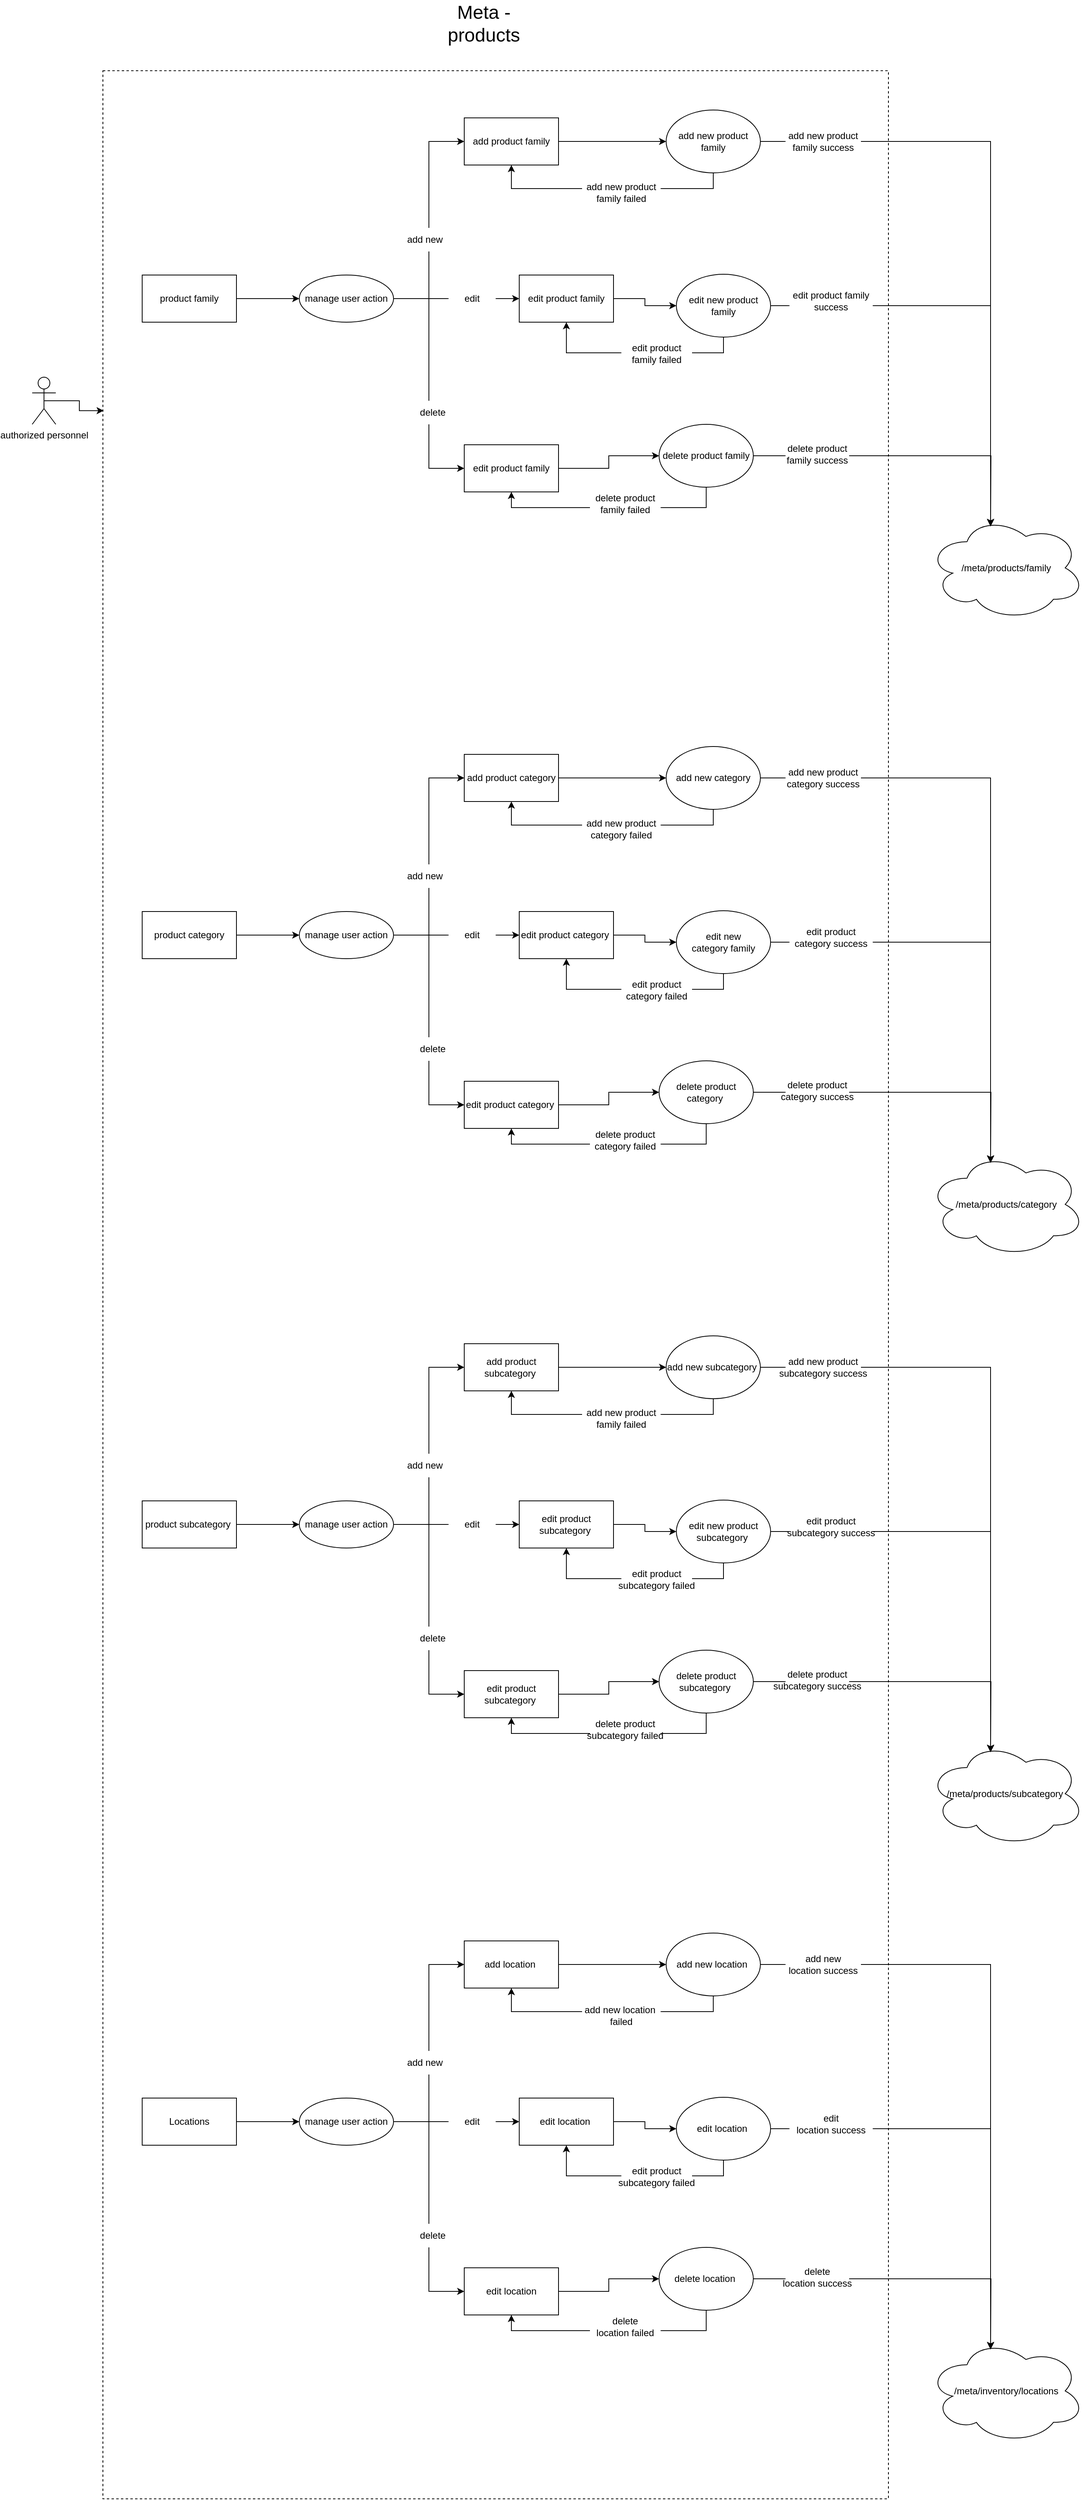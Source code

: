 <mxfile version="16.5.2" type="device"><diagram id="ChtHEqtepE0yJl1xzzos" name="Page-1"><mxGraphModel dx="2844" dy="1524" grid="1" gridSize="10" guides="1" tooltips="1" connect="1" arrows="1" fold="1" page="1" pageScale="1" pageWidth="827" pageHeight="1169" math="0" shadow="0"><root><mxCell id="0"/><mxCell id="1" parent="0"/><mxCell id="aQJ3P9uqfTVVF9M9KCyF-3" value="" style="rounded=0;whiteSpace=wrap;html=1;fontSize=24;fillColor=none;dashed=1;strokeWidth=1;" parent="1" vertex="1"><mxGeometry x="150" y="160" width="1000" height="3090" as="geometry"/></mxCell><mxCell id="aQJ3P9uqfTVVF9M9KCyF-136" style="edgeStyle=orthogonalEdgeStyle;rounded=0;orthogonalLoop=1;jettySize=auto;html=1;exitX=0.5;exitY=0.5;exitDx=0;exitDy=0;exitPerimeter=0;entryX=0.001;entryY=0.14;entryDx=0;entryDy=0;entryPerimeter=0;" parent="1" source="aQJ3P9uqfTVVF9M9KCyF-1" target="aQJ3P9uqfTVVF9M9KCyF-3" edge="1"><mxGeometry relative="1" as="geometry"/></mxCell><mxCell id="aQJ3P9uqfTVVF9M9KCyF-1" value="authorized personnel" style="shape=umlActor;verticalLabelPosition=bottom;verticalAlign=top;html=1;outlineConnect=0;" parent="1" vertex="1"><mxGeometry x="60" y="550" width="30" height="60" as="geometry"/></mxCell><mxCell id="aQJ3P9uqfTVVF9M9KCyF-4" value="&lt;span style=&quot;font-size: 24px&quot;&gt;Meta - products&lt;/span&gt;" style="text;html=1;strokeColor=none;fillColor=none;align=center;verticalAlign=middle;whiteSpace=wrap;rounded=0;" parent="1" vertex="1"><mxGeometry x="580" y="70" width="110" height="60" as="geometry"/></mxCell><mxCell id="aQJ3P9uqfTVVF9M9KCyF-8" value="" style="edgeStyle=orthogonalEdgeStyle;rounded=0;orthogonalLoop=1;jettySize=auto;html=1;" parent="1" source="aQJ3P9uqfTVVF9M9KCyF-6" target="aQJ3P9uqfTVVF9M9KCyF-7" edge="1"><mxGeometry relative="1" as="geometry"/></mxCell><UserObject label="product family" link="https://www.figma.com/file/XdNRMFviM6Qimf44kvHaDL/MIDL?node-id=206%3A5" id="aQJ3P9uqfTVVF9M9KCyF-6"><mxCell style="rounded=0;whiteSpace=wrap;html=1;" parent="1" vertex="1"><mxGeometry x="200" y="420" width="120" height="60" as="geometry"/></mxCell></UserObject><mxCell id="aQJ3P9uqfTVVF9M9KCyF-10" style="edgeStyle=orthogonalEdgeStyle;rounded=0;orthogonalLoop=1;jettySize=auto;html=1;exitX=1;exitY=0.5;exitDx=0;exitDy=0;entryX=0;entryY=0.5;entryDx=0;entryDy=0;" parent="1" source="aQJ3P9uqfTVVF9M9KCyF-7" target="aQJ3P9uqfTVVF9M9KCyF-9" edge="1"><mxGeometry relative="1" as="geometry"/></mxCell><mxCell id="aQJ3P9uqfTVVF9M9KCyF-12" style="edgeStyle=orthogonalEdgeStyle;rounded=0;orthogonalLoop=1;jettySize=auto;html=1;exitX=1;exitY=0.5;exitDx=0;exitDy=0;startArrow=none;" parent="1" source="aQJ3P9uqfTVVF9M9KCyF-17" target="aQJ3P9uqfTVVF9M9KCyF-11" edge="1"><mxGeometry relative="1" as="geometry"/></mxCell><mxCell id="aQJ3P9uqfTVVF9M9KCyF-14" style="edgeStyle=orthogonalEdgeStyle;rounded=0;orthogonalLoop=1;jettySize=auto;html=1;exitX=1;exitY=0.5;exitDx=0;exitDy=0;entryX=0;entryY=0.5;entryDx=0;entryDy=0;" parent="1" source="aQJ3P9uqfTVVF9M9KCyF-7" target="aQJ3P9uqfTVVF9M9KCyF-13" edge="1"><mxGeometry relative="1" as="geometry"/></mxCell><mxCell id="aQJ3P9uqfTVVF9M9KCyF-7" value="manage user action" style="ellipse;whiteSpace=wrap;html=1;rounded=0;" parent="1" vertex="1"><mxGeometry x="400" y="420" width="120" height="60" as="geometry"/></mxCell><mxCell id="aQJ3P9uqfTVVF9M9KCyF-30" style="edgeStyle=orthogonalEdgeStyle;rounded=0;orthogonalLoop=1;jettySize=auto;html=1;exitX=1;exitY=0.5;exitDx=0;exitDy=0;" parent="1" source="aQJ3P9uqfTVVF9M9KCyF-9" target="aQJ3P9uqfTVVF9M9KCyF-19" edge="1"><mxGeometry relative="1" as="geometry"/></mxCell><mxCell id="aQJ3P9uqfTVVF9M9KCyF-9" value="add product family" style="rounded=0;whiteSpace=wrap;html=1;" parent="1" vertex="1"><mxGeometry x="610" y="220" width="120" height="60" as="geometry"/></mxCell><mxCell id="aQJ3P9uqfTVVF9M9KCyF-36" style="edgeStyle=orthogonalEdgeStyle;rounded=0;orthogonalLoop=1;jettySize=auto;html=1;exitX=1;exitY=0.5;exitDx=0;exitDy=0;" parent="1" source="aQJ3P9uqfTVVF9M9KCyF-11" target="aQJ3P9uqfTVVF9M9KCyF-23" edge="1"><mxGeometry relative="1" as="geometry"/></mxCell><mxCell id="aQJ3P9uqfTVVF9M9KCyF-11" value="edit product family" style="rounded=0;whiteSpace=wrap;html=1;" parent="1" vertex="1"><mxGeometry x="680" y="420" width="120" height="60" as="geometry"/></mxCell><mxCell id="aQJ3P9uqfTVVF9M9KCyF-37" style="edgeStyle=orthogonalEdgeStyle;rounded=0;orthogonalLoop=1;jettySize=auto;html=1;exitX=1;exitY=0.5;exitDx=0;exitDy=0;" parent="1" source="aQJ3P9uqfTVVF9M9KCyF-13" target="aQJ3P9uqfTVVF9M9KCyF-26" edge="1"><mxGeometry relative="1" as="geometry"/></mxCell><mxCell id="aQJ3P9uqfTVVF9M9KCyF-13" value="edit product family" style="rounded=0;whiteSpace=wrap;html=1;" parent="1" vertex="1"><mxGeometry x="610" y="636" width="120" height="60" as="geometry"/></mxCell><mxCell id="aQJ3P9uqfTVVF9M9KCyF-15" value="add new" style="text;html=1;strokeColor=none;fillColor=default;align=center;verticalAlign=middle;whiteSpace=wrap;rounded=0;" parent="1" vertex="1"><mxGeometry x="530" y="360" width="60" height="30" as="geometry"/></mxCell><mxCell id="aQJ3P9uqfTVVF9M9KCyF-31" style="edgeStyle=orthogonalEdgeStyle;rounded=0;orthogonalLoop=1;jettySize=auto;html=1;exitX=0.5;exitY=1;exitDx=0;exitDy=0;entryX=0.5;entryY=1;entryDx=0;entryDy=0;" parent="1" source="aQJ3P9uqfTVVF9M9KCyF-19" target="aQJ3P9uqfTVVF9M9KCyF-9" edge="1"><mxGeometry relative="1" as="geometry"/></mxCell><mxCell id="aQJ3P9uqfTVVF9M9KCyF-18" value="delete" style="text;html=1;strokeColor=none;fillColor=default;align=center;verticalAlign=middle;whiteSpace=wrap;rounded=0;" parent="1" vertex="1"><mxGeometry x="540" y="580" width="60" height="30" as="geometry"/></mxCell><mxCell id="aQJ3P9uqfTVVF9M9KCyF-33" style="edgeStyle=orthogonalEdgeStyle;rounded=0;orthogonalLoop=1;jettySize=auto;html=1;exitX=1;exitY=0.5;exitDx=0;exitDy=0;entryX=0.4;entryY=0.1;entryDx=0;entryDy=0;entryPerimeter=0;" parent="1" source="aQJ3P9uqfTVVF9M9KCyF-19" target="aQJ3P9uqfTVVF9M9KCyF-20" edge="1"><mxGeometry relative="1" as="geometry"/></mxCell><mxCell id="aQJ3P9uqfTVVF9M9KCyF-19" value="add new product family" style="ellipse;whiteSpace=wrap;html=1;" parent="1" vertex="1"><mxGeometry x="867" y="210" width="120" height="80" as="geometry"/></mxCell><mxCell id="aQJ3P9uqfTVVF9M9KCyF-20" value="/meta/products/family" style="ellipse;shape=cloud;whiteSpace=wrap;html=1;" parent="1" vertex="1"><mxGeometry x="1200" y="726" width="200" height="133.33" as="geometry"/></mxCell><mxCell id="aQJ3P9uqfTVVF9M9KCyF-21" value="add new product family success" style="text;html=1;strokeColor=none;fillColor=default;align=center;verticalAlign=middle;whiteSpace=wrap;rounded=0;" parent="1" vertex="1"><mxGeometry x="1019" y="235" width="96" height="30" as="geometry"/></mxCell><mxCell id="aQJ3P9uqfTVVF9M9KCyF-22" value="add new product family failed" style="text;html=1;strokeColor=none;fillColor=default;align=center;verticalAlign=middle;whiteSpace=wrap;rounded=0;" parent="1" vertex="1"><mxGeometry x="760" y="300" width="100" height="30" as="geometry"/></mxCell><mxCell id="aQJ3P9uqfTVVF9M9KCyF-34" style="edgeStyle=orthogonalEdgeStyle;rounded=0;orthogonalLoop=1;jettySize=auto;html=1;exitX=1;exitY=0.5;exitDx=0;exitDy=0;entryX=0.4;entryY=0.1;entryDx=0;entryDy=0;entryPerimeter=0;" parent="1" source="aQJ3P9uqfTVVF9M9KCyF-23" target="aQJ3P9uqfTVVF9M9KCyF-20" edge="1"><mxGeometry relative="1" as="geometry"/></mxCell><mxCell id="aQJ3P9uqfTVVF9M9KCyF-38" style="edgeStyle=orthogonalEdgeStyle;rounded=0;orthogonalLoop=1;jettySize=auto;html=1;exitX=0.5;exitY=1;exitDx=0;exitDy=0;entryX=0.5;entryY=1;entryDx=0;entryDy=0;" parent="1" source="aQJ3P9uqfTVVF9M9KCyF-23" target="aQJ3P9uqfTVVF9M9KCyF-11" edge="1"><mxGeometry relative="1" as="geometry"/></mxCell><mxCell id="aQJ3P9uqfTVVF9M9KCyF-23" value="edit new product family" style="ellipse;whiteSpace=wrap;html=1;" parent="1" vertex="1"><mxGeometry x="880" y="419" width="120" height="80" as="geometry"/></mxCell><mxCell id="aQJ3P9uqfTVVF9M9KCyF-24" value="edit product family failed" style="text;html=1;strokeColor=none;fillColor=default;align=center;verticalAlign=middle;whiteSpace=wrap;rounded=0;" parent="1" vertex="1"><mxGeometry x="810" y="505" width="90" height="30" as="geometry"/></mxCell><mxCell id="aQJ3P9uqfTVVF9M9KCyF-25" value="edit product family success" style="text;html=1;strokeColor=none;fillColor=default;align=center;verticalAlign=middle;whiteSpace=wrap;rounded=0;" parent="1" vertex="1"><mxGeometry x="1024" y="438" width="106" height="30" as="geometry"/></mxCell><mxCell id="aQJ3P9uqfTVVF9M9KCyF-35" style="edgeStyle=orthogonalEdgeStyle;rounded=0;orthogonalLoop=1;jettySize=auto;html=1;exitX=1;exitY=0.5;exitDx=0;exitDy=0;" parent="1" source="aQJ3P9uqfTVVF9M9KCyF-26" edge="1"><mxGeometry relative="1" as="geometry"><mxPoint x="1280" y="740" as="targetPoint"/></mxGeometry></mxCell><mxCell id="aQJ3P9uqfTVVF9M9KCyF-39" style="edgeStyle=orthogonalEdgeStyle;rounded=0;orthogonalLoop=1;jettySize=auto;html=1;exitX=0.5;exitY=1;exitDx=0;exitDy=0;entryX=0.5;entryY=1;entryDx=0;entryDy=0;" parent="1" source="aQJ3P9uqfTVVF9M9KCyF-26" target="aQJ3P9uqfTVVF9M9KCyF-13" edge="1"><mxGeometry relative="1" as="geometry"/></mxCell><mxCell id="aQJ3P9uqfTVVF9M9KCyF-26" value="delete product family" style="ellipse;whiteSpace=wrap;html=1;" parent="1" vertex="1"><mxGeometry x="858" y="610" width="120" height="80" as="geometry"/></mxCell><mxCell id="aQJ3P9uqfTVVF9M9KCyF-27" value="delete product family failed" style="text;html=1;strokeColor=none;fillColor=default;align=center;verticalAlign=middle;whiteSpace=wrap;rounded=0;" parent="1" vertex="1"><mxGeometry x="770" y="696" width="90" height="30" as="geometry"/></mxCell><mxCell id="aQJ3P9uqfTVVF9M9KCyF-28" value="delete product family success" style="text;html=1;strokeColor=none;fillColor=default;align=center;verticalAlign=middle;whiteSpace=wrap;rounded=0;" parent="1" vertex="1"><mxGeometry x="1019" y="633" width="81" height="30" as="geometry"/></mxCell><mxCell id="aQJ3P9uqfTVVF9M9KCyF-17" value="edit" style="text;html=1;strokeColor=none;fillColor=default;align=center;verticalAlign=middle;whiteSpace=wrap;rounded=0;" parent="1" vertex="1"><mxGeometry x="590" y="435" width="60" height="30" as="geometry"/></mxCell><mxCell id="aQJ3P9uqfTVVF9M9KCyF-29" value="" style="edgeStyle=orthogonalEdgeStyle;rounded=0;orthogonalLoop=1;jettySize=auto;html=1;exitX=1;exitY=0.5;exitDx=0;exitDy=0;endArrow=none;" parent="1" source="aQJ3P9uqfTVVF9M9KCyF-7" target="aQJ3P9uqfTVVF9M9KCyF-17" edge="1"><mxGeometry relative="1" as="geometry"><mxPoint x="520.0" y="450" as="sourcePoint"/><mxPoint x="680" y="450" as="targetPoint"/></mxGeometry></mxCell><mxCell id="aQJ3P9uqfTVVF9M9KCyF-40" value="" style="edgeStyle=orthogonalEdgeStyle;rounded=0;orthogonalLoop=1;jettySize=auto;html=1;" parent="1" source="aQJ3P9uqfTVVF9M9KCyF-41" target="aQJ3P9uqfTVVF9M9KCyF-45" edge="1"><mxGeometry relative="1" as="geometry"/></mxCell><UserObject label="product category" link="https://www.figma.com/file/XdNRMFviM6Qimf44kvHaDL/MIDL?node-id=206%3A5" id="aQJ3P9uqfTVVF9M9KCyF-41"><mxCell style="rounded=0;whiteSpace=wrap;html=1;" parent="1" vertex="1"><mxGeometry x="200" y="1230" width="120" height="60" as="geometry"/></mxCell></UserObject><mxCell id="aQJ3P9uqfTVVF9M9KCyF-42" style="edgeStyle=orthogonalEdgeStyle;rounded=0;orthogonalLoop=1;jettySize=auto;html=1;exitX=1;exitY=0.5;exitDx=0;exitDy=0;entryX=0;entryY=0.5;entryDx=0;entryDy=0;" parent="1" source="aQJ3P9uqfTVVF9M9KCyF-45" target="aQJ3P9uqfTVVF9M9KCyF-47" edge="1"><mxGeometry relative="1" as="geometry"/></mxCell><mxCell id="aQJ3P9uqfTVVF9M9KCyF-43" style="edgeStyle=orthogonalEdgeStyle;rounded=0;orthogonalLoop=1;jettySize=auto;html=1;exitX=1;exitY=0.5;exitDx=0;exitDy=0;startArrow=none;" parent="1" source="aQJ3P9uqfTVVF9M9KCyF-70" target="aQJ3P9uqfTVVF9M9KCyF-49" edge="1"><mxGeometry relative="1" as="geometry"/></mxCell><mxCell id="aQJ3P9uqfTVVF9M9KCyF-44" style="edgeStyle=orthogonalEdgeStyle;rounded=0;orthogonalLoop=1;jettySize=auto;html=1;exitX=1;exitY=0.5;exitDx=0;exitDy=0;entryX=0;entryY=0.5;entryDx=0;entryDy=0;" parent="1" source="aQJ3P9uqfTVVF9M9KCyF-45" target="aQJ3P9uqfTVVF9M9KCyF-51" edge="1"><mxGeometry relative="1" as="geometry"/></mxCell><mxCell id="aQJ3P9uqfTVVF9M9KCyF-45" value="manage user action" style="ellipse;whiteSpace=wrap;html=1;rounded=0;" parent="1" vertex="1"><mxGeometry x="400" y="1230" width="120" height="60" as="geometry"/></mxCell><mxCell id="aQJ3P9uqfTVVF9M9KCyF-46" style="edgeStyle=orthogonalEdgeStyle;rounded=0;orthogonalLoop=1;jettySize=auto;html=1;exitX=1;exitY=0.5;exitDx=0;exitDy=0;" parent="1" source="aQJ3P9uqfTVVF9M9KCyF-47" target="aQJ3P9uqfTVVF9M9KCyF-56" edge="1"><mxGeometry relative="1" as="geometry"/></mxCell><mxCell id="aQJ3P9uqfTVVF9M9KCyF-47" value="add product category" style="rounded=0;whiteSpace=wrap;html=1;" parent="1" vertex="1"><mxGeometry x="610" y="1030" width="120" height="60" as="geometry"/></mxCell><mxCell id="aQJ3P9uqfTVVF9M9KCyF-48" style="edgeStyle=orthogonalEdgeStyle;rounded=0;orthogonalLoop=1;jettySize=auto;html=1;exitX=1;exitY=0.5;exitDx=0;exitDy=0;" parent="1" source="aQJ3P9uqfTVVF9M9KCyF-49" target="aQJ3P9uqfTVVF9M9KCyF-62" edge="1"><mxGeometry relative="1" as="geometry"/></mxCell><mxCell id="aQJ3P9uqfTVVF9M9KCyF-49" value="edit product category&amp;nbsp;" style="rounded=0;whiteSpace=wrap;html=1;" parent="1" vertex="1"><mxGeometry x="680" y="1230" width="120" height="60" as="geometry"/></mxCell><mxCell id="aQJ3P9uqfTVVF9M9KCyF-50" style="edgeStyle=orthogonalEdgeStyle;rounded=0;orthogonalLoop=1;jettySize=auto;html=1;exitX=1;exitY=0.5;exitDx=0;exitDy=0;" parent="1" source="aQJ3P9uqfTVVF9M9KCyF-51" target="aQJ3P9uqfTVVF9M9KCyF-67" edge="1"><mxGeometry relative="1" as="geometry"/></mxCell><mxCell id="aQJ3P9uqfTVVF9M9KCyF-51" value="edit product category&amp;nbsp;" style="rounded=0;whiteSpace=wrap;html=1;" parent="1" vertex="1"><mxGeometry x="610" y="1446" width="120" height="60" as="geometry"/></mxCell><mxCell id="aQJ3P9uqfTVVF9M9KCyF-52" value="add new" style="text;html=1;strokeColor=none;fillColor=default;align=center;verticalAlign=middle;whiteSpace=wrap;rounded=0;" parent="1" vertex="1"><mxGeometry x="530" y="1170" width="60" height="30" as="geometry"/></mxCell><mxCell id="aQJ3P9uqfTVVF9M9KCyF-53" style="edgeStyle=orthogonalEdgeStyle;rounded=0;orthogonalLoop=1;jettySize=auto;html=1;exitX=0.5;exitY=1;exitDx=0;exitDy=0;entryX=0.5;entryY=1;entryDx=0;entryDy=0;" parent="1" source="aQJ3P9uqfTVVF9M9KCyF-56" target="aQJ3P9uqfTVVF9M9KCyF-47" edge="1"><mxGeometry relative="1" as="geometry"/></mxCell><mxCell id="aQJ3P9uqfTVVF9M9KCyF-54" value="delete" style="text;html=1;strokeColor=none;fillColor=default;align=center;verticalAlign=middle;whiteSpace=wrap;rounded=0;" parent="1" vertex="1"><mxGeometry x="540" y="1390" width="60" height="30" as="geometry"/></mxCell><mxCell id="aQJ3P9uqfTVVF9M9KCyF-55" style="edgeStyle=orthogonalEdgeStyle;rounded=0;orthogonalLoop=1;jettySize=auto;html=1;exitX=1;exitY=0.5;exitDx=0;exitDy=0;entryX=0.4;entryY=0.1;entryDx=0;entryDy=0;entryPerimeter=0;" parent="1" source="aQJ3P9uqfTVVF9M9KCyF-56" target="aQJ3P9uqfTVVF9M9KCyF-57" edge="1"><mxGeometry relative="1" as="geometry"/></mxCell><mxCell id="aQJ3P9uqfTVVF9M9KCyF-56" value="add new category" style="ellipse;whiteSpace=wrap;html=1;" parent="1" vertex="1"><mxGeometry x="867" y="1020" width="120" height="80" as="geometry"/></mxCell><mxCell id="aQJ3P9uqfTVVF9M9KCyF-57" value="/meta/products/category" style="ellipse;shape=cloud;whiteSpace=wrap;html=1;" parent="1" vertex="1"><mxGeometry x="1200" y="1536" width="200" height="133.33" as="geometry"/></mxCell><mxCell id="aQJ3P9uqfTVVF9M9KCyF-58" value="add new product category success" style="text;html=1;strokeColor=none;fillColor=default;align=center;verticalAlign=middle;whiteSpace=wrap;rounded=0;" parent="1" vertex="1"><mxGeometry x="1019" y="1045" width="96" height="30" as="geometry"/></mxCell><mxCell id="aQJ3P9uqfTVVF9M9KCyF-59" value="add new product category failed" style="text;html=1;strokeColor=none;fillColor=default;align=center;verticalAlign=middle;whiteSpace=wrap;rounded=0;" parent="1" vertex="1"><mxGeometry x="760" y="1110" width="100" height="30" as="geometry"/></mxCell><mxCell id="aQJ3P9uqfTVVF9M9KCyF-60" style="edgeStyle=orthogonalEdgeStyle;rounded=0;orthogonalLoop=1;jettySize=auto;html=1;exitX=1;exitY=0.5;exitDx=0;exitDy=0;entryX=0.4;entryY=0.1;entryDx=0;entryDy=0;entryPerimeter=0;" parent="1" source="aQJ3P9uqfTVVF9M9KCyF-62" target="aQJ3P9uqfTVVF9M9KCyF-57" edge="1"><mxGeometry relative="1" as="geometry"/></mxCell><mxCell id="aQJ3P9uqfTVVF9M9KCyF-61" style="edgeStyle=orthogonalEdgeStyle;rounded=0;orthogonalLoop=1;jettySize=auto;html=1;exitX=0.5;exitY=1;exitDx=0;exitDy=0;entryX=0.5;entryY=1;entryDx=0;entryDy=0;" parent="1" source="aQJ3P9uqfTVVF9M9KCyF-62" target="aQJ3P9uqfTVVF9M9KCyF-49" edge="1"><mxGeometry relative="1" as="geometry"/></mxCell><mxCell id="aQJ3P9uqfTVVF9M9KCyF-62" value="edit new category&amp;nbsp;family" style="ellipse;whiteSpace=wrap;html=1;" parent="1" vertex="1"><mxGeometry x="880" y="1229" width="120" height="80" as="geometry"/></mxCell><mxCell id="aQJ3P9uqfTVVF9M9KCyF-63" value="edit product category&amp;nbsp;failed" style="text;html=1;strokeColor=none;fillColor=default;align=center;verticalAlign=middle;whiteSpace=wrap;rounded=0;" parent="1" vertex="1"><mxGeometry x="810" y="1315" width="90" height="30" as="geometry"/></mxCell><mxCell id="aQJ3P9uqfTVVF9M9KCyF-64" value="edit product category&amp;nbsp;success" style="text;html=1;strokeColor=none;fillColor=default;align=center;verticalAlign=middle;whiteSpace=wrap;rounded=0;" parent="1" vertex="1"><mxGeometry x="1024" y="1248" width="106" height="30" as="geometry"/></mxCell><mxCell id="aQJ3P9uqfTVVF9M9KCyF-65" style="edgeStyle=orthogonalEdgeStyle;rounded=0;orthogonalLoop=1;jettySize=auto;html=1;exitX=1;exitY=0.5;exitDx=0;exitDy=0;" parent="1" source="aQJ3P9uqfTVVF9M9KCyF-67" edge="1"><mxGeometry relative="1" as="geometry"><mxPoint x="1280" y="1550" as="targetPoint"/></mxGeometry></mxCell><mxCell id="aQJ3P9uqfTVVF9M9KCyF-66" style="edgeStyle=orthogonalEdgeStyle;rounded=0;orthogonalLoop=1;jettySize=auto;html=1;exitX=0.5;exitY=1;exitDx=0;exitDy=0;entryX=0.5;entryY=1;entryDx=0;entryDy=0;" parent="1" source="aQJ3P9uqfTVVF9M9KCyF-67" target="aQJ3P9uqfTVVF9M9KCyF-51" edge="1"><mxGeometry relative="1" as="geometry"/></mxCell><mxCell id="aQJ3P9uqfTVVF9M9KCyF-67" value="delete product category&amp;nbsp;" style="ellipse;whiteSpace=wrap;html=1;" parent="1" vertex="1"><mxGeometry x="858" y="1420" width="120" height="80" as="geometry"/></mxCell><mxCell id="aQJ3P9uqfTVVF9M9KCyF-68" value="delete product category&amp;nbsp;failed" style="text;html=1;strokeColor=none;fillColor=default;align=center;verticalAlign=middle;whiteSpace=wrap;rounded=0;" parent="1" vertex="1"><mxGeometry x="770" y="1506" width="90" height="30" as="geometry"/></mxCell><mxCell id="aQJ3P9uqfTVVF9M9KCyF-69" value="delete product category&amp;nbsp;success" style="text;html=1;strokeColor=none;fillColor=default;align=center;verticalAlign=middle;whiteSpace=wrap;rounded=0;" parent="1" vertex="1"><mxGeometry x="1019" y="1443" width="81" height="30" as="geometry"/></mxCell><mxCell id="aQJ3P9uqfTVVF9M9KCyF-70" value="edit" style="text;html=1;strokeColor=none;fillColor=default;align=center;verticalAlign=middle;whiteSpace=wrap;rounded=0;" parent="1" vertex="1"><mxGeometry x="590" y="1245" width="60" height="30" as="geometry"/></mxCell><mxCell id="aQJ3P9uqfTVVF9M9KCyF-71" value="" style="edgeStyle=orthogonalEdgeStyle;rounded=0;orthogonalLoop=1;jettySize=auto;html=1;exitX=1;exitY=0.5;exitDx=0;exitDy=0;endArrow=none;" parent="1" source="aQJ3P9uqfTVVF9M9KCyF-45" target="aQJ3P9uqfTVVF9M9KCyF-70" edge="1"><mxGeometry relative="1" as="geometry"><mxPoint x="520.0" y="1260" as="sourcePoint"/><mxPoint x="680" y="1260" as="targetPoint"/></mxGeometry></mxCell><mxCell id="aQJ3P9uqfTVVF9M9KCyF-72" value="" style="edgeStyle=orthogonalEdgeStyle;rounded=0;orthogonalLoop=1;jettySize=auto;html=1;" parent="1" source="aQJ3P9uqfTVVF9M9KCyF-73" target="aQJ3P9uqfTVVF9M9KCyF-77" edge="1"><mxGeometry relative="1" as="geometry"/></mxCell><UserObject label="product subcategory&amp;nbsp;" link="https://www.figma.com/file/XdNRMFviM6Qimf44kvHaDL/MIDL?node-id=206%3A5" id="aQJ3P9uqfTVVF9M9KCyF-73"><mxCell style="rounded=0;whiteSpace=wrap;html=1;" parent="1" vertex="1"><mxGeometry x="200" y="1980" width="120" height="60" as="geometry"/></mxCell></UserObject><mxCell id="aQJ3P9uqfTVVF9M9KCyF-74" style="edgeStyle=orthogonalEdgeStyle;rounded=0;orthogonalLoop=1;jettySize=auto;html=1;exitX=1;exitY=0.5;exitDx=0;exitDy=0;entryX=0;entryY=0.5;entryDx=0;entryDy=0;" parent="1" source="aQJ3P9uqfTVVF9M9KCyF-77" target="aQJ3P9uqfTVVF9M9KCyF-79" edge="1"><mxGeometry relative="1" as="geometry"/></mxCell><mxCell id="aQJ3P9uqfTVVF9M9KCyF-75" style="edgeStyle=orthogonalEdgeStyle;rounded=0;orthogonalLoop=1;jettySize=auto;html=1;exitX=1;exitY=0.5;exitDx=0;exitDy=0;startArrow=none;" parent="1" source="aQJ3P9uqfTVVF9M9KCyF-102" target="aQJ3P9uqfTVVF9M9KCyF-81" edge="1"><mxGeometry relative="1" as="geometry"/></mxCell><mxCell id="aQJ3P9uqfTVVF9M9KCyF-76" style="edgeStyle=orthogonalEdgeStyle;rounded=0;orthogonalLoop=1;jettySize=auto;html=1;exitX=1;exitY=0.5;exitDx=0;exitDy=0;entryX=0;entryY=0.5;entryDx=0;entryDy=0;" parent="1" source="aQJ3P9uqfTVVF9M9KCyF-77" target="aQJ3P9uqfTVVF9M9KCyF-83" edge="1"><mxGeometry relative="1" as="geometry"/></mxCell><mxCell id="aQJ3P9uqfTVVF9M9KCyF-77" value="manage user action" style="ellipse;whiteSpace=wrap;html=1;rounded=0;" parent="1" vertex="1"><mxGeometry x="400" y="1980" width="120" height="60" as="geometry"/></mxCell><mxCell id="aQJ3P9uqfTVVF9M9KCyF-78" style="edgeStyle=orthogonalEdgeStyle;rounded=0;orthogonalLoop=1;jettySize=auto;html=1;exitX=1;exitY=0.5;exitDx=0;exitDy=0;" parent="1" source="aQJ3P9uqfTVVF9M9KCyF-79" target="aQJ3P9uqfTVVF9M9KCyF-88" edge="1"><mxGeometry relative="1" as="geometry"/></mxCell><mxCell id="aQJ3P9uqfTVVF9M9KCyF-79" value="add product subcategory&amp;nbsp;" style="rounded=0;whiteSpace=wrap;html=1;" parent="1" vertex="1"><mxGeometry x="610" y="1780" width="120" height="60" as="geometry"/></mxCell><mxCell id="aQJ3P9uqfTVVF9M9KCyF-80" style="edgeStyle=orthogonalEdgeStyle;rounded=0;orthogonalLoop=1;jettySize=auto;html=1;exitX=1;exitY=0.5;exitDx=0;exitDy=0;" parent="1" source="aQJ3P9uqfTVVF9M9KCyF-81" target="aQJ3P9uqfTVVF9M9KCyF-94" edge="1"><mxGeometry relative="1" as="geometry"/></mxCell><mxCell id="aQJ3P9uqfTVVF9M9KCyF-81" value="edit product subcategory&amp;nbsp;" style="rounded=0;whiteSpace=wrap;html=1;" parent="1" vertex="1"><mxGeometry x="680" y="1980" width="120" height="60" as="geometry"/></mxCell><mxCell id="aQJ3P9uqfTVVF9M9KCyF-82" style="edgeStyle=orthogonalEdgeStyle;rounded=0;orthogonalLoop=1;jettySize=auto;html=1;exitX=1;exitY=0.5;exitDx=0;exitDy=0;" parent="1" source="aQJ3P9uqfTVVF9M9KCyF-83" target="aQJ3P9uqfTVVF9M9KCyF-99" edge="1"><mxGeometry relative="1" as="geometry"/></mxCell><mxCell id="aQJ3P9uqfTVVF9M9KCyF-83" value="edit product subcategory&amp;nbsp;" style="rounded=0;whiteSpace=wrap;html=1;" parent="1" vertex="1"><mxGeometry x="610" y="2196" width="120" height="60" as="geometry"/></mxCell><mxCell id="aQJ3P9uqfTVVF9M9KCyF-84" value="add new" style="text;html=1;strokeColor=none;fillColor=default;align=center;verticalAlign=middle;whiteSpace=wrap;rounded=0;" parent="1" vertex="1"><mxGeometry x="530" y="1920" width="60" height="30" as="geometry"/></mxCell><mxCell id="aQJ3P9uqfTVVF9M9KCyF-85" style="edgeStyle=orthogonalEdgeStyle;rounded=0;orthogonalLoop=1;jettySize=auto;html=1;exitX=0.5;exitY=1;exitDx=0;exitDy=0;entryX=0.5;entryY=1;entryDx=0;entryDy=0;" parent="1" source="aQJ3P9uqfTVVF9M9KCyF-88" target="aQJ3P9uqfTVVF9M9KCyF-79" edge="1"><mxGeometry relative="1" as="geometry"/></mxCell><mxCell id="aQJ3P9uqfTVVF9M9KCyF-86" value="delete" style="text;html=1;strokeColor=none;fillColor=default;align=center;verticalAlign=middle;whiteSpace=wrap;rounded=0;" parent="1" vertex="1"><mxGeometry x="540" y="2140" width="60" height="30" as="geometry"/></mxCell><mxCell id="aQJ3P9uqfTVVF9M9KCyF-87" style="edgeStyle=orthogonalEdgeStyle;rounded=0;orthogonalLoop=1;jettySize=auto;html=1;exitX=1;exitY=0.5;exitDx=0;exitDy=0;entryX=0.4;entryY=0.1;entryDx=0;entryDy=0;entryPerimeter=0;" parent="1" source="aQJ3P9uqfTVVF9M9KCyF-88" target="aQJ3P9uqfTVVF9M9KCyF-89" edge="1"><mxGeometry relative="1" as="geometry"/></mxCell><mxCell id="aQJ3P9uqfTVVF9M9KCyF-88" value="add new subcategory&amp;nbsp;" style="ellipse;whiteSpace=wrap;html=1;" parent="1" vertex="1"><mxGeometry x="867" y="1770" width="120" height="80" as="geometry"/></mxCell><mxCell id="aQJ3P9uqfTVVF9M9KCyF-89" value="/meta/products/subcategory&amp;nbsp;" style="ellipse;shape=cloud;whiteSpace=wrap;html=1;" parent="1" vertex="1"><mxGeometry x="1200" y="2286" width="200" height="133.33" as="geometry"/></mxCell><mxCell id="aQJ3P9uqfTVVF9M9KCyF-90" value="add new product subcategory&amp;nbsp;success" style="text;html=1;strokeColor=none;fillColor=default;align=center;verticalAlign=middle;whiteSpace=wrap;rounded=0;" parent="1" vertex="1"><mxGeometry x="1019" y="1795" width="96" height="30" as="geometry"/></mxCell><mxCell id="aQJ3P9uqfTVVF9M9KCyF-91" value="add new product family failed" style="text;html=1;strokeColor=none;fillColor=default;align=center;verticalAlign=middle;whiteSpace=wrap;rounded=0;" parent="1" vertex="1"><mxGeometry x="760" y="1860" width="100" height="30" as="geometry"/></mxCell><mxCell id="aQJ3P9uqfTVVF9M9KCyF-92" style="edgeStyle=orthogonalEdgeStyle;rounded=0;orthogonalLoop=1;jettySize=auto;html=1;exitX=1;exitY=0.5;exitDx=0;exitDy=0;entryX=0.4;entryY=0.1;entryDx=0;entryDy=0;entryPerimeter=0;" parent="1" source="aQJ3P9uqfTVVF9M9KCyF-94" target="aQJ3P9uqfTVVF9M9KCyF-89" edge="1"><mxGeometry relative="1" as="geometry"/></mxCell><mxCell id="aQJ3P9uqfTVVF9M9KCyF-93" style="edgeStyle=orthogonalEdgeStyle;rounded=0;orthogonalLoop=1;jettySize=auto;html=1;exitX=0.5;exitY=1;exitDx=0;exitDy=0;entryX=0.5;entryY=1;entryDx=0;entryDy=0;" parent="1" source="aQJ3P9uqfTVVF9M9KCyF-94" target="aQJ3P9uqfTVVF9M9KCyF-81" edge="1"><mxGeometry relative="1" as="geometry"/></mxCell><mxCell id="aQJ3P9uqfTVVF9M9KCyF-94" value="edit new product subcategory&amp;nbsp;" style="ellipse;whiteSpace=wrap;html=1;" parent="1" vertex="1"><mxGeometry x="880" y="1979" width="120" height="80" as="geometry"/></mxCell><mxCell id="aQJ3P9uqfTVVF9M9KCyF-95" value="edit product subcategory&amp;nbsp;failed" style="text;html=1;strokeColor=none;fillColor=default;align=center;verticalAlign=middle;whiteSpace=wrap;rounded=0;" parent="1" vertex="1"><mxGeometry x="810" y="2065" width="90" height="30" as="geometry"/></mxCell><mxCell id="aQJ3P9uqfTVVF9M9KCyF-96" value="edit product subcategory&amp;nbsp;success" style="text;html=1;strokeColor=none;fillColor=default;align=center;verticalAlign=middle;whiteSpace=wrap;rounded=0;" parent="1" vertex="1"><mxGeometry x="1024" y="1998" width="106" height="30" as="geometry"/></mxCell><mxCell id="aQJ3P9uqfTVVF9M9KCyF-97" style="edgeStyle=orthogonalEdgeStyle;rounded=0;orthogonalLoop=1;jettySize=auto;html=1;exitX=1;exitY=0.5;exitDx=0;exitDy=0;" parent="1" source="aQJ3P9uqfTVVF9M9KCyF-99" edge="1"><mxGeometry relative="1" as="geometry"><mxPoint x="1280" y="2300" as="targetPoint"/></mxGeometry></mxCell><mxCell id="aQJ3P9uqfTVVF9M9KCyF-98" style="edgeStyle=orthogonalEdgeStyle;rounded=0;orthogonalLoop=1;jettySize=auto;html=1;exitX=0.5;exitY=1;exitDx=0;exitDy=0;entryX=0.5;entryY=1;entryDx=0;entryDy=0;" parent="1" source="aQJ3P9uqfTVVF9M9KCyF-99" target="aQJ3P9uqfTVVF9M9KCyF-83" edge="1"><mxGeometry relative="1" as="geometry"/></mxCell><mxCell id="aQJ3P9uqfTVVF9M9KCyF-99" value="delete product subcategory&amp;nbsp;" style="ellipse;whiteSpace=wrap;html=1;" parent="1" vertex="1"><mxGeometry x="858" y="2170" width="120" height="80" as="geometry"/></mxCell><mxCell id="aQJ3P9uqfTVVF9M9KCyF-100" value="delete product subcategory&amp;nbsp;failed" style="text;html=1;strokeColor=none;fillColor=default;align=center;verticalAlign=middle;whiteSpace=wrap;rounded=0;" parent="1" vertex="1"><mxGeometry x="770" y="2256" width="90" height="30" as="geometry"/></mxCell><mxCell id="aQJ3P9uqfTVVF9M9KCyF-101" value="delete product subcategory&amp;nbsp;success" style="text;html=1;strokeColor=none;fillColor=default;align=center;verticalAlign=middle;whiteSpace=wrap;rounded=0;" parent="1" vertex="1"><mxGeometry x="1019" y="2193" width="81" height="30" as="geometry"/></mxCell><mxCell id="aQJ3P9uqfTVVF9M9KCyF-102" value="edit" style="text;html=1;strokeColor=none;fillColor=default;align=center;verticalAlign=middle;whiteSpace=wrap;rounded=0;" parent="1" vertex="1"><mxGeometry x="590" y="1995" width="60" height="30" as="geometry"/></mxCell><mxCell id="aQJ3P9uqfTVVF9M9KCyF-103" value="" style="edgeStyle=orthogonalEdgeStyle;rounded=0;orthogonalLoop=1;jettySize=auto;html=1;exitX=1;exitY=0.5;exitDx=0;exitDy=0;endArrow=none;" parent="1" source="aQJ3P9uqfTVVF9M9KCyF-77" target="aQJ3P9uqfTVVF9M9KCyF-102" edge="1"><mxGeometry relative="1" as="geometry"><mxPoint x="520.0" y="2010" as="sourcePoint"/><mxPoint x="680" y="2010" as="targetPoint"/></mxGeometry></mxCell><mxCell id="aQJ3P9uqfTVVF9M9KCyF-104" value="" style="edgeStyle=orthogonalEdgeStyle;rounded=0;orthogonalLoop=1;jettySize=auto;html=1;" parent="1" source="aQJ3P9uqfTVVF9M9KCyF-105" target="aQJ3P9uqfTVVF9M9KCyF-109" edge="1"><mxGeometry relative="1" as="geometry"/></mxCell><UserObject label="Locations" link="https://www.figma.com/file/XdNRMFviM6Qimf44kvHaDL/MIDL?node-id=206%3A215" id="aQJ3P9uqfTVVF9M9KCyF-105"><mxCell style="rounded=0;whiteSpace=wrap;html=1;" parent="1" vertex="1"><mxGeometry x="200" y="2740" width="120" height="60" as="geometry"/></mxCell></UserObject><mxCell id="aQJ3P9uqfTVVF9M9KCyF-106" style="edgeStyle=orthogonalEdgeStyle;rounded=0;orthogonalLoop=1;jettySize=auto;html=1;exitX=1;exitY=0.5;exitDx=0;exitDy=0;entryX=0;entryY=0.5;entryDx=0;entryDy=0;" parent="1" source="aQJ3P9uqfTVVF9M9KCyF-109" target="aQJ3P9uqfTVVF9M9KCyF-111" edge="1"><mxGeometry relative="1" as="geometry"/></mxCell><mxCell id="aQJ3P9uqfTVVF9M9KCyF-107" style="edgeStyle=orthogonalEdgeStyle;rounded=0;orthogonalLoop=1;jettySize=auto;html=1;exitX=1;exitY=0.5;exitDx=0;exitDy=0;startArrow=none;" parent="1" source="aQJ3P9uqfTVVF9M9KCyF-134" target="aQJ3P9uqfTVVF9M9KCyF-113" edge="1"><mxGeometry relative="1" as="geometry"/></mxCell><mxCell id="aQJ3P9uqfTVVF9M9KCyF-108" style="edgeStyle=orthogonalEdgeStyle;rounded=0;orthogonalLoop=1;jettySize=auto;html=1;exitX=1;exitY=0.5;exitDx=0;exitDy=0;entryX=0;entryY=0.5;entryDx=0;entryDy=0;" parent="1" source="aQJ3P9uqfTVVF9M9KCyF-109" target="aQJ3P9uqfTVVF9M9KCyF-115" edge="1"><mxGeometry relative="1" as="geometry"/></mxCell><mxCell id="aQJ3P9uqfTVVF9M9KCyF-109" value="manage user action" style="ellipse;whiteSpace=wrap;html=1;rounded=0;" parent="1" vertex="1"><mxGeometry x="400" y="2740" width="120" height="60" as="geometry"/></mxCell><mxCell id="aQJ3P9uqfTVVF9M9KCyF-110" style="edgeStyle=orthogonalEdgeStyle;rounded=0;orthogonalLoop=1;jettySize=auto;html=1;exitX=1;exitY=0.5;exitDx=0;exitDy=0;" parent="1" source="aQJ3P9uqfTVVF9M9KCyF-111" target="aQJ3P9uqfTVVF9M9KCyF-120" edge="1"><mxGeometry relative="1" as="geometry"/></mxCell><mxCell id="aQJ3P9uqfTVVF9M9KCyF-111" value="add location&amp;nbsp;" style="rounded=0;whiteSpace=wrap;html=1;" parent="1" vertex="1"><mxGeometry x="610" y="2540" width="120" height="60" as="geometry"/></mxCell><mxCell id="aQJ3P9uqfTVVF9M9KCyF-112" style="edgeStyle=orthogonalEdgeStyle;rounded=0;orthogonalLoop=1;jettySize=auto;html=1;exitX=1;exitY=0.5;exitDx=0;exitDy=0;" parent="1" source="aQJ3P9uqfTVVF9M9KCyF-113" target="aQJ3P9uqfTVVF9M9KCyF-126" edge="1"><mxGeometry relative="1" as="geometry"/></mxCell><mxCell id="aQJ3P9uqfTVVF9M9KCyF-113" value="edit location&amp;nbsp;" style="rounded=0;whiteSpace=wrap;html=1;" parent="1" vertex="1"><mxGeometry x="680" y="2740" width="120" height="60" as="geometry"/></mxCell><mxCell id="aQJ3P9uqfTVVF9M9KCyF-114" style="edgeStyle=orthogonalEdgeStyle;rounded=0;orthogonalLoop=1;jettySize=auto;html=1;exitX=1;exitY=0.5;exitDx=0;exitDy=0;" parent="1" source="aQJ3P9uqfTVVF9M9KCyF-115" target="aQJ3P9uqfTVVF9M9KCyF-131" edge="1"><mxGeometry relative="1" as="geometry"/></mxCell><mxCell id="aQJ3P9uqfTVVF9M9KCyF-115" value="edit location" style="rounded=0;whiteSpace=wrap;html=1;" parent="1" vertex="1"><mxGeometry x="610" y="2956" width="120" height="60" as="geometry"/></mxCell><mxCell id="aQJ3P9uqfTVVF9M9KCyF-116" value="add new" style="text;html=1;strokeColor=none;fillColor=default;align=center;verticalAlign=middle;whiteSpace=wrap;rounded=0;" parent="1" vertex="1"><mxGeometry x="530" y="2680" width="60" height="30" as="geometry"/></mxCell><mxCell id="aQJ3P9uqfTVVF9M9KCyF-117" style="edgeStyle=orthogonalEdgeStyle;rounded=0;orthogonalLoop=1;jettySize=auto;html=1;exitX=0.5;exitY=1;exitDx=0;exitDy=0;entryX=0.5;entryY=1;entryDx=0;entryDy=0;" parent="1" source="aQJ3P9uqfTVVF9M9KCyF-120" target="aQJ3P9uqfTVVF9M9KCyF-111" edge="1"><mxGeometry relative="1" as="geometry"/></mxCell><mxCell id="aQJ3P9uqfTVVF9M9KCyF-118" value="delete" style="text;html=1;strokeColor=none;fillColor=default;align=center;verticalAlign=middle;whiteSpace=wrap;rounded=0;" parent="1" vertex="1"><mxGeometry x="540" y="2900" width="60" height="30" as="geometry"/></mxCell><mxCell id="aQJ3P9uqfTVVF9M9KCyF-119" style="edgeStyle=orthogonalEdgeStyle;rounded=0;orthogonalLoop=1;jettySize=auto;html=1;exitX=1;exitY=0.5;exitDx=0;exitDy=0;entryX=0.4;entryY=0.1;entryDx=0;entryDy=0;entryPerimeter=0;" parent="1" source="aQJ3P9uqfTVVF9M9KCyF-120" target="aQJ3P9uqfTVVF9M9KCyF-121" edge="1"><mxGeometry relative="1" as="geometry"/></mxCell><mxCell id="aQJ3P9uqfTVVF9M9KCyF-120" value="add new location&amp;nbsp;" style="ellipse;whiteSpace=wrap;html=1;" parent="1" vertex="1"><mxGeometry x="867" y="2530" width="120" height="80" as="geometry"/></mxCell><mxCell id="aQJ3P9uqfTVVF9M9KCyF-121" value="/meta/inventory/locations" style="ellipse;shape=cloud;whiteSpace=wrap;html=1;" parent="1" vertex="1"><mxGeometry x="1200" y="3046" width="200" height="133.33" as="geometry"/></mxCell><mxCell id="aQJ3P9uqfTVVF9M9KCyF-122" value="add new location&amp;nbsp;success" style="text;html=1;strokeColor=none;fillColor=default;align=center;verticalAlign=middle;whiteSpace=wrap;rounded=0;" parent="1" vertex="1"><mxGeometry x="1019" y="2555" width="96" height="30" as="geometry"/></mxCell><mxCell id="aQJ3P9uqfTVVF9M9KCyF-123" value="add new location&amp;nbsp;&lt;br&gt;failed" style="text;html=1;strokeColor=none;fillColor=default;align=center;verticalAlign=middle;whiteSpace=wrap;rounded=0;" parent="1" vertex="1"><mxGeometry x="760" y="2620" width="100" height="30" as="geometry"/></mxCell><mxCell id="aQJ3P9uqfTVVF9M9KCyF-124" style="edgeStyle=orthogonalEdgeStyle;rounded=0;orthogonalLoop=1;jettySize=auto;html=1;exitX=1;exitY=0.5;exitDx=0;exitDy=0;entryX=0.4;entryY=0.1;entryDx=0;entryDy=0;entryPerimeter=0;" parent="1" source="aQJ3P9uqfTVVF9M9KCyF-126" target="aQJ3P9uqfTVVF9M9KCyF-121" edge="1"><mxGeometry relative="1" as="geometry"/></mxCell><mxCell id="aQJ3P9uqfTVVF9M9KCyF-125" style="edgeStyle=orthogonalEdgeStyle;rounded=0;orthogonalLoop=1;jettySize=auto;html=1;exitX=0.5;exitY=1;exitDx=0;exitDy=0;entryX=0.5;entryY=1;entryDx=0;entryDy=0;" parent="1" source="aQJ3P9uqfTVVF9M9KCyF-126" target="aQJ3P9uqfTVVF9M9KCyF-113" edge="1"><mxGeometry relative="1" as="geometry"/></mxCell><mxCell id="aQJ3P9uqfTVVF9M9KCyF-126" value="edit location&amp;nbsp;" style="ellipse;whiteSpace=wrap;html=1;" parent="1" vertex="1"><mxGeometry x="880" y="2739" width="120" height="80" as="geometry"/></mxCell><mxCell id="aQJ3P9uqfTVVF9M9KCyF-127" value="edit product subcategory&amp;nbsp;failed" style="text;html=1;strokeColor=none;fillColor=default;align=center;verticalAlign=middle;whiteSpace=wrap;rounded=0;" parent="1" vertex="1"><mxGeometry x="810" y="2825" width="90" height="30" as="geometry"/></mxCell><mxCell id="aQJ3P9uqfTVVF9M9KCyF-128" value="edit location&amp;nbsp;success" style="text;html=1;strokeColor=none;fillColor=default;align=center;verticalAlign=middle;whiteSpace=wrap;rounded=0;" parent="1" vertex="1"><mxGeometry x="1024" y="2758" width="106" height="30" as="geometry"/></mxCell><mxCell id="aQJ3P9uqfTVVF9M9KCyF-129" style="edgeStyle=orthogonalEdgeStyle;rounded=0;orthogonalLoop=1;jettySize=auto;html=1;exitX=1;exitY=0.5;exitDx=0;exitDy=0;" parent="1" source="aQJ3P9uqfTVVF9M9KCyF-131" edge="1"><mxGeometry relative="1" as="geometry"><mxPoint x="1280" y="3060" as="targetPoint"/></mxGeometry></mxCell><mxCell id="aQJ3P9uqfTVVF9M9KCyF-130" style="edgeStyle=orthogonalEdgeStyle;rounded=0;orthogonalLoop=1;jettySize=auto;html=1;exitX=0.5;exitY=1;exitDx=0;exitDy=0;entryX=0.5;entryY=1;entryDx=0;entryDy=0;" parent="1" source="aQJ3P9uqfTVVF9M9KCyF-131" target="aQJ3P9uqfTVVF9M9KCyF-115" edge="1"><mxGeometry relative="1" as="geometry"/></mxCell><mxCell id="aQJ3P9uqfTVVF9M9KCyF-131" value="delete location&amp;nbsp;" style="ellipse;whiteSpace=wrap;html=1;" parent="1" vertex="1"><mxGeometry x="858" y="2930" width="120" height="80" as="geometry"/></mxCell><mxCell id="aQJ3P9uqfTVVF9M9KCyF-132" value="delete location&amp;nbsp;failed" style="text;html=1;strokeColor=none;fillColor=default;align=center;verticalAlign=middle;whiteSpace=wrap;rounded=0;" parent="1" vertex="1"><mxGeometry x="770" y="3016" width="90" height="30" as="geometry"/></mxCell><mxCell id="aQJ3P9uqfTVVF9M9KCyF-133" value="delete location&amp;nbsp;success" style="text;html=1;strokeColor=none;fillColor=default;align=center;verticalAlign=middle;whiteSpace=wrap;rounded=0;" parent="1" vertex="1"><mxGeometry x="1019" y="2953" width="81" height="30" as="geometry"/></mxCell><mxCell id="aQJ3P9uqfTVVF9M9KCyF-134" value="edit" style="text;html=1;strokeColor=none;fillColor=default;align=center;verticalAlign=middle;whiteSpace=wrap;rounded=0;" parent="1" vertex="1"><mxGeometry x="590" y="2755" width="60" height="30" as="geometry"/></mxCell><mxCell id="aQJ3P9uqfTVVF9M9KCyF-135" value="" style="edgeStyle=orthogonalEdgeStyle;rounded=0;orthogonalLoop=1;jettySize=auto;html=1;exitX=1;exitY=0.5;exitDx=0;exitDy=0;endArrow=none;" parent="1" source="aQJ3P9uqfTVVF9M9KCyF-109" target="aQJ3P9uqfTVVF9M9KCyF-134" edge="1"><mxGeometry relative="1" as="geometry"><mxPoint x="520.0" y="2770" as="sourcePoint"/><mxPoint x="680" y="2770" as="targetPoint"/></mxGeometry></mxCell></root></mxGraphModel></diagram></mxfile>